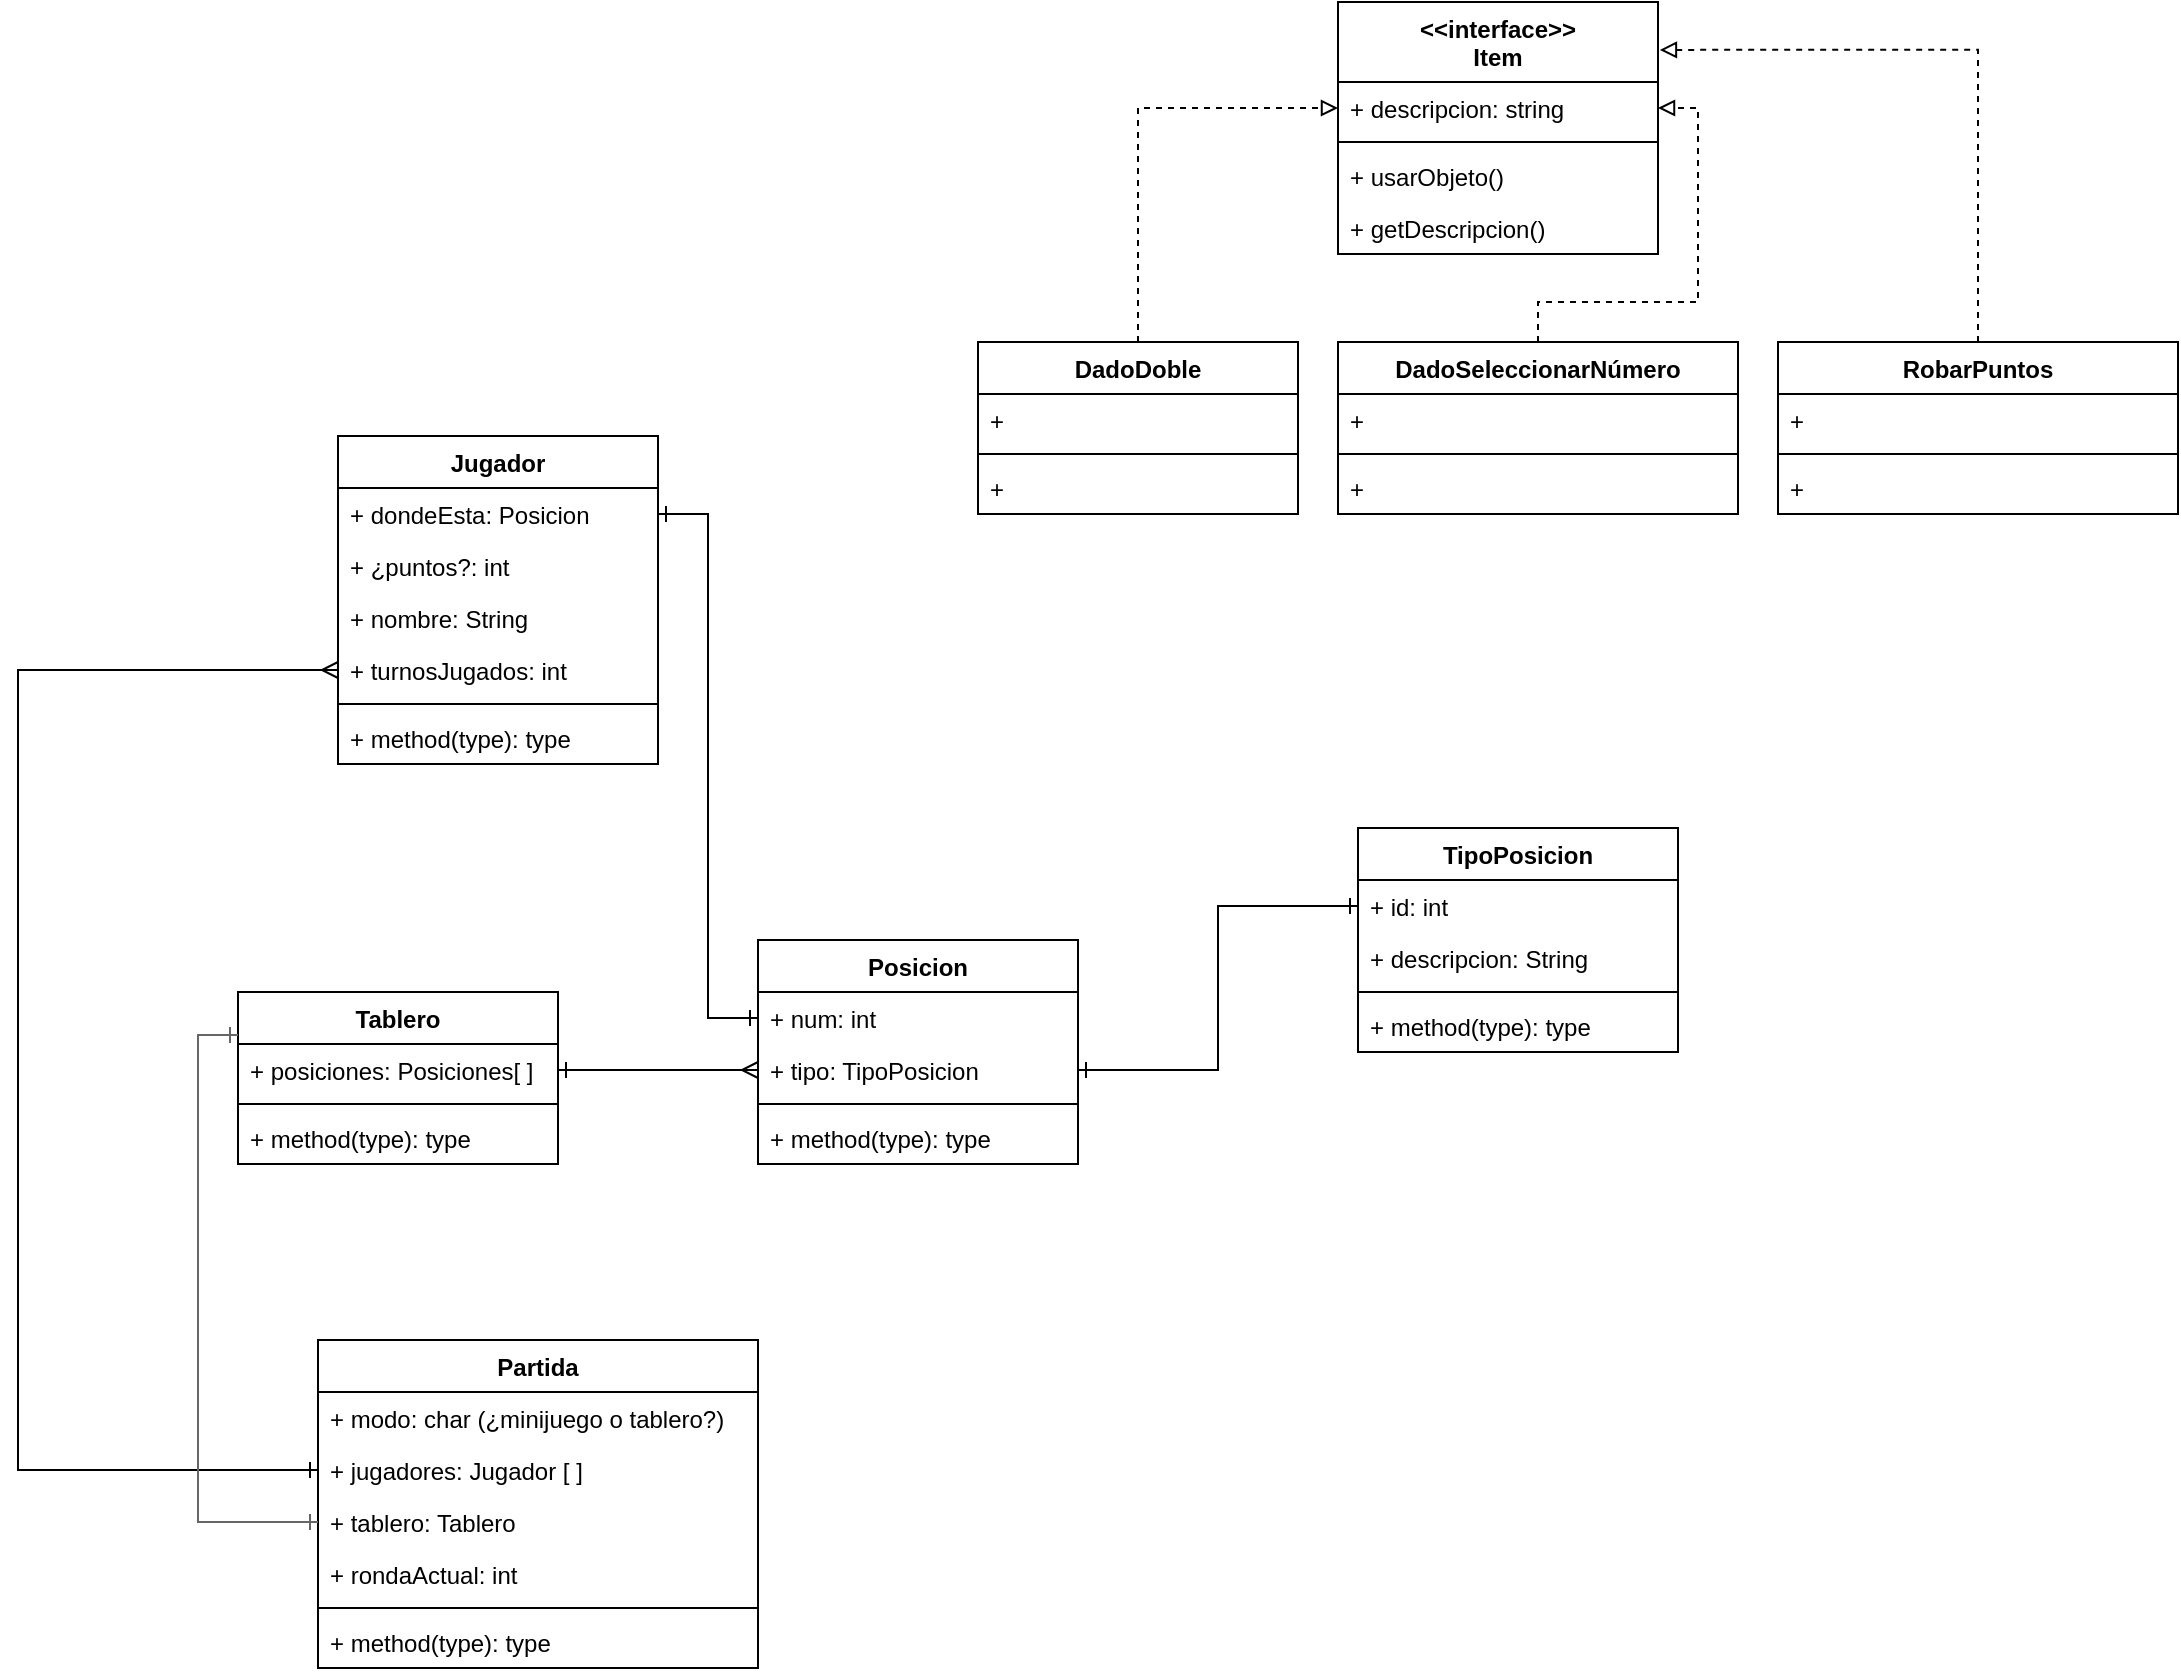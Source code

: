 <mxfile pages="1" version="11.2.8" type="github"><diagram name="Page-1" id="c4acf3e9-155e-7222-9cf6-157b1a14988f"><mxGraphModel dx="1408" dy="1809" grid="1" gridSize="10" guides="1" tooltips="1" connect="1" arrows="1" fold="1" page="1" pageScale="1" pageWidth="850" pageHeight="1100" background="#ffffff" math="0" shadow="0"><root><mxCell id="0"/><mxCell id="1" parent="0"/><mxCell id="UISwAt4YMqUdB4dOmK9G-1" value="Tablero" style="swimlane;fontStyle=1;align=center;verticalAlign=top;childLayout=stackLayout;horizontal=1;startSize=26;horizontalStack=0;resizeParent=1;resizeParentMax=0;resizeLast=0;collapsible=1;marginBottom=0;" parent="1" vertex="1"><mxGeometry x="230" y="185" width="160" height="86" as="geometry"/></mxCell><mxCell id="UISwAt4YMqUdB4dOmK9G-2" value="+ posiciones: Posiciones[ ]" style="text;strokeColor=none;fillColor=none;align=left;verticalAlign=top;spacingLeft=4;spacingRight=4;overflow=hidden;rotatable=0;points=[[0,0.5],[1,0.5]];portConstraint=eastwest;" parent="UISwAt4YMqUdB4dOmK9G-1" vertex="1"><mxGeometry y="26" width="160" height="26" as="geometry"/></mxCell><mxCell id="UISwAt4YMqUdB4dOmK9G-3" value="" style="line;strokeWidth=1;fillColor=none;align=left;verticalAlign=middle;spacingTop=-1;spacingLeft=3;spacingRight=3;rotatable=0;labelPosition=right;points=[];portConstraint=eastwest;" parent="UISwAt4YMqUdB4dOmK9G-1" vertex="1"><mxGeometry y="52" width="160" height="8" as="geometry"/></mxCell><mxCell id="UISwAt4YMqUdB4dOmK9G-4" value="+ method(type): type" style="text;strokeColor=none;fillColor=none;align=left;verticalAlign=top;spacingLeft=4;spacingRight=4;overflow=hidden;rotatable=0;points=[[0,0.5],[1,0.5]];portConstraint=eastwest;" parent="UISwAt4YMqUdB4dOmK9G-1" vertex="1"><mxGeometry y="60" width="160" height="26" as="geometry"/></mxCell><mxCell id="k8qd7nkti8jpO9gWt1fe-6" style="edgeStyle=orthogonalEdgeStyle;rounded=0;orthogonalLoop=1;jettySize=auto;html=1;exitX=1;exitY=0.5;exitDx=0;exitDy=0;entryX=0;entryY=0.5;entryDx=0;entryDy=0;endArrow=ERone;endFill=0;startArrow=ERone;startFill=0;" edge="1" parent="1" source="UISwAt4YMqUdB4dOmK9G-14" target="k8qd7nkti8jpO9gWt1fe-2"><mxGeometry relative="1" as="geometry"/></mxCell><mxCell id="UISwAt4YMqUdB4dOmK9G-10" value="Posicion" style="swimlane;fontStyle=1;align=center;verticalAlign=top;childLayout=stackLayout;horizontal=1;startSize=26;horizontalStack=0;resizeParent=1;resizeParentMax=0;resizeLast=0;collapsible=1;marginBottom=0;" parent="1" vertex="1"><mxGeometry x="490" y="159" width="160" height="112" as="geometry"><mxRectangle x="490" y="159" width="80" height="26" as="alternateBounds"/></mxGeometry></mxCell><mxCell id="UISwAt4YMqUdB4dOmK9G-11" value="+ num: int" style="text;strokeColor=none;fillColor=none;align=left;verticalAlign=top;spacingLeft=4;spacingRight=4;overflow=hidden;rotatable=0;points=[[0,0.5],[1,0.5]];portConstraint=eastwest;" parent="UISwAt4YMqUdB4dOmK9G-10" vertex="1"><mxGeometry y="26" width="160" height="26" as="geometry"/></mxCell><mxCell id="UISwAt4YMqUdB4dOmK9G-14" value="+ tipo: TipoPosicion" style="text;strokeColor=none;fillColor=none;align=left;verticalAlign=top;spacingLeft=4;spacingRight=4;overflow=hidden;rotatable=0;points=[[0,0.5],[1,0.5]];portConstraint=eastwest;" parent="UISwAt4YMqUdB4dOmK9G-10" vertex="1"><mxGeometry y="52" width="160" height="26" as="geometry"/></mxCell><mxCell id="UISwAt4YMqUdB4dOmK9G-12" value="" style="line;strokeWidth=1;fillColor=none;align=left;verticalAlign=middle;spacingTop=-1;spacingLeft=3;spacingRight=3;rotatable=0;labelPosition=right;points=[];portConstraint=eastwest;" parent="UISwAt4YMqUdB4dOmK9G-10" vertex="1"><mxGeometry y="78" width="160" height="8" as="geometry"/></mxCell><mxCell id="UISwAt4YMqUdB4dOmK9G-13" value="+ method(type): type" style="text;strokeColor=none;fillColor=none;align=left;verticalAlign=top;spacingLeft=4;spacingRight=4;overflow=hidden;rotatable=0;points=[[0,0.5],[1,0.5]];portConstraint=eastwest;" parent="UISwAt4YMqUdB4dOmK9G-10" vertex="1"><mxGeometry y="86" width="160" height="26" as="geometry"/></mxCell><mxCell id="UISwAt4YMqUdB4dOmK9G-15" style="edgeStyle=orthogonalEdgeStyle;rounded=0;orthogonalLoop=1;jettySize=auto;html=1;exitX=1;exitY=0.5;exitDx=0;exitDy=0;endArrow=ERmany;endFill=0;startArrow=ERone;startFill=0;" parent="1" source="UISwAt4YMqUdB4dOmK9G-2" edge="1"><mxGeometry relative="1" as="geometry"><mxPoint x="490" y="224" as="targetPoint"/></mxGeometry></mxCell><mxCell id="k8qd7nkti8jpO9gWt1fe-1" value="TipoPosicion" style="swimlane;fontStyle=1;align=center;verticalAlign=top;childLayout=stackLayout;horizontal=1;startSize=26;horizontalStack=0;resizeParent=1;resizeParentMax=0;resizeLast=0;collapsible=1;marginBottom=0;" vertex="1" parent="1"><mxGeometry x="790" y="103" width="160" height="112" as="geometry"/></mxCell><mxCell id="k8qd7nkti8jpO9gWt1fe-2" value="+ id: int" style="text;strokeColor=none;fillColor=none;align=left;verticalAlign=top;spacingLeft=4;spacingRight=4;overflow=hidden;rotatable=0;points=[[0,0.5],[1,0.5]];portConstraint=eastwest;" vertex="1" parent="k8qd7nkti8jpO9gWt1fe-1"><mxGeometry y="26" width="160" height="26" as="geometry"/></mxCell><mxCell id="k8qd7nkti8jpO9gWt1fe-5" value="+ descripcion: String" style="text;strokeColor=none;fillColor=none;align=left;verticalAlign=top;spacingLeft=4;spacingRight=4;overflow=hidden;rotatable=0;points=[[0,0.5],[1,0.5]];portConstraint=eastwest;" vertex="1" parent="k8qd7nkti8jpO9gWt1fe-1"><mxGeometry y="52" width="160" height="26" as="geometry"/></mxCell><mxCell id="k8qd7nkti8jpO9gWt1fe-3" value="" style="line;strokeWidth=1;fillColor=none;align=left;verticalAlign=middle;spacingTop=-1;spacingLeft=3;spacingRight=3;rotatable=0;labelPosition=right;points=[];portConstraint=eastwest;" vertex="1" parent="k8qd7nkti8jpO9gWt1fe-1"><mxGeometry y="78" width="160" height="8" as="geometry"/></mxCell><mxCell id="k8qd7nkti8jpO9gWt1fe-4" value="+ method(type): type" style="text;strokeColor=none;fillColor=none;align=left;verticalAlign=top;spacingLeft=4;spacingRight=4;overflow=hidden;rotatable=0;points=[[0,0.5],[1,0.5]];portConstraint=eastwest;" vertex="1" parent="k8qd7nkti8jpO9gWt1fe-1"><mxGeometry y="86" width="160" height="26" as="geometry"/></mxCell><mxCell id="k8qd7nkti8jpO9gWt1fe-7" value="Jugador" style="swimlane;fontStyle=1;align=center;verticalAlign=top;childLayout=stackLayout;horizontal=1;startSize=26;horizontalStack=0;resizeParent=1;resizeParentMax=0;resizeLast=0;collapsible=1;marginBottom=0;" vertex="1" parent="1"><mxGeometry x="280" y="-93" width="160" height="164" as="geometry"/></mxCell><mxCell id="k8qd7nkti8jpO9gWt1fe-8" value="+ dondeEsta: Posicion" style="text;strokeColor=none;fillColor=none;align=left;verticalAlign=top;spacingLeft=4;spacingRight=4;overflow=hidden;rotatable=0;points=[[0,0.5],[1,0.5]];portConstraint=eastwest;" vertex="1" parent="k8qd7nkti8jpO9gWt1fe-7"><mxGeometry y="26" width="160" height="26" as="geometry"/></mxCell><mxCell id="k8qd7nkti8jpO9gWt1fe-11" value="+ ¿puntos?: int" style="text;strokeColor=none;fillColor=none;align=left;verticalAlign=top;spacingLeft=4;spacingRight=4;overflow=hidden;rotatable=0;points=[[0,0.5],[1,0.5]];portConstraint=eastwest;" vertex="1" parent="k8qd7nkti8jpO9gWt1fe-7"><mxGeometry y="52" width="160" height="26" as="geometry"/></mxCell><mxCell id="k8qd7nkti8jpO9gWt1fe-27" value="+ nombre: String" style="text;strokeColor=none;fillColor=none;align=left;verticalAlign=top;spacingLeft=4;spacingRight=4;overflow=hidden;rotatable=0;points=[[0,0.5],[1,0.5]];portConstraint=eastwest;" vertex="1" parent="k8qd7nkti8jpO9gWt1fe-7"><mxGeometry y="78" width="160" height="26" as="geometry"/></mxCell><mxCell id="k8qd7nkti8jpO9gWt1fe-12" value="+ turnosJugados: int" style="text;strokeColor=none;fillColor=none;align=left;verticalAlign=top;spacingLeft=4;spacingRight=4;overflow=hidden;rotatable=0;points=[[0,0.5],[1,0.5]];portConstraint=eastwest;" vertex="1" parent="k8qd7nkti8jpO9gWt1fe-7"><mxGeometry y="104" width="160" height="26" as="geometry"/></mxCell><mxCell id="k8qd7nkti8jpO9gWt1fe-9" value="" style="line;strokeWidth=1;fillColor=none;align=left;verticalAlign=middle;spacingTop=-1;spacingLeft=3;spacingRight=3;rotatable=0;labelPosition=right;points=[];portConstraint=eastwest;" vertex="1" parent="k8qd7nkti8jpO9gWt1fe-7"><mxGeometry y="130" width="160" height="8" as="geometry"/></mxCell><mxCell id="k8qd7nkti8jpO9gWt1fe-10" value="+ method(type): type" style="text;strokeColor=none;fillColor=none;align=left;verticalAlign=top;spacingLeft=4;spacingRight=4;overflow=hidden;rotatable=0;points=[[0,0.5],[1,0.5]];portConstraint=eastwest;" vertex="1" parent="k8qd7nkti8jpO9gWt1fe-7"><mxGeometry y="138" width="160" height="26" as="geometry"/></mxCell><mxCell id="k8qd7nkti8jpO9gWt1fe-13" style="edgeStyle=orthogonalEdgeStyle;rounded=0;orthogonalLoop=1;jettySize=auto;html=1;exitX=1;exitY=0.5;exitDx=0;exitDy=0;entryX=0;entryY=0.5;entryDx=0;entryDy=0;startArrow=ERone;startFill=0;endArrow=ERone;endFill=0;" edge="1" parent="1" source="k8qd7nkti8jpO9gWt1fe-8" target="UISwAt4YMqUdB4dOmK9G-11"><mxGeometry relative="1" as="geometry"/></mxCell><mxCell id="k8qd7nkti8jpO9gWt1fe-14" value="Partida" style="swimlane;fontStyle=1;align=center;verticalAlign=top;childLayout=stackLayout;horizontal=1;startSize=26;horizontalStack=0;resizeParent=1;resizeParentMax=0;resizeLast=0;collapsible=1;marginBottom=0;" vertex="1" parent="1"><mxGeometry x="270" y="359" width="220" height="164" as="geometry"/></mxCell><mxCell id="k8qd7nkti8jpO9gWt1fe-15" value="+ modo: char (¿minijuego o tablero?)" style="text;strokeColor=none;fillColor=none;align=left;verticalAlign=top;spacingLeft=4;spacingRight=4;overflow=hidden;rotatable=0;points=[[0,0.5],[1,0.5]];portConstraint=eastwest;" vertex="1" parent="k8qd7nkti8jpO9gWt1fe-14"><mxGeometry y="26" width="220" height="26" as="geometry"/></mxCell><mxCell id="k8qd7nkti8jpO9gWt1fe-18" value="+ jugadores: Jugador [ ]" style="text;strokeColor=none;fillColor=none;align=left;verticalAlign=top;spacingLeft=4;spacingRight=4;overflow=hidden;rotatable=0;points=[[0,0.5],[1,0.5]];portConstraint=eastwest;" vertex="1" parent="k8qd7nkti8jpO9gWt1fe-14"><mxGeometry y="52" width="220" height="26" as="geometry"/></mxCell><mxCell id="k8qd7nkti8jpO9gWt1fe-19" value="+ tablero: Tablero" style="text;strokeColor=none;fillColor=none;align=left;verticalAlign=top;spacingLeft=4;spacingRight=4;overflow=hidden;rotatable=0;points=[[0,0.5],[1,0.5]];portConstraint=eastwest;" vertex="1" parent="k8qd7nkti8jpO9gWt1fe-14"><mxGeometry y="78" width="220" height="26" as="geometry"/></mxCell><mxCell id="k8qd7nkti8jpO9gWt1fe-26" value="+ rondaActual: int" style="text;strokeColor=none;fillColor=none;align=left;verticalAlign=top;spacingLeft=4;spacingRight=4;overflow=hidden;rotatable=0;points=[[0,0.5],[1,0.5]];portConstraint=eastwest;" vertex="1" parent="k8qd7nkti8jpO9gWt1fe-14"><mxGeometry y="104" width="220" height="26" as="geometry"/></mxCell><mxCell id="k8qd7nkti8jpO9gWt1fe-16" value="" style="line;strokeWidth=1;fillColor=none;align=left;verticalAlign=middle;spacingTop=-1;spacingLeft=3;spacingRight=3;rotatable=0;labelPosition=right;points=[];portConstraint=eastwest;" vertex="1" parent="k8qd7nkti8jpO9gWt1fe-14"><mxGeometry y="130" width="220" height="8" as="geometry"/></mxCell><mxCell id="k8qd7nkti8jpO9gWt1fe-17" value="+ method(type): type" style="text;strokeColor=none;fillColor=none;align=left;verticalAlign=top;spacingLeft=4;spacingRight=4;overflow=hidden;rotatable=0;points=[[0,0.5],[1,0.5]];portConstraint=eastwest;" vertex="1" parent="k8qd7nkti8jpO9gWt1fe-14"><mxGeometry y="138" width="220" height="26" as="geometry"/></mxCell><mxCell id="k8qd7nkti8jpO9gWt1fe-20" style="edgeStyle=orthogonalEdgeStyle;rounded=0;orthogonalLoop=1;jettySize=auto;html=1;exitX=0;exitY=0.5;exitDx=0;exitDy=0;entryX=0;entryY=0.5;entryDx=0;entryDy=0;startArrow=ERone;startFill=0;endArrow=ERmany;endFill=0;" edge="1" parent="1" source="k8qd7nkti8jpO9gWt1fe-18" target="k8qd7nkti8jpO9gWt1fe-12"><mxGeometry relative="1" as="geometry"><Array as="points"><mxPoint x="120" y="424"/><mxPoint x="120" y="24"/></Array></mxGeometry></mxCell><mxCell id="k8qd7nkti8jpO9gWt1fe-35" style="edgeStyle=orthogonalEdgeStyle;rounded=0;orthogonalLoop=1;jettySize=auto;html=1;exitX=0.5;exitY=0;exitDx=0;exitDy=0;entryX=0;entryY=0.5;entryDx=0;entryDy=0;startArrow=none;startFill=0;endArrow=block;endFill=0;dashed=1;" edge="1" parent="1" source="k8qd7nkti8jpO9gWt1fe-22" target="k8qd7nkti8jpO9gWt1fe-42"><mxGeometry relative="1" as="geometry"><mxPoint x="740" y="-230" as="targetPoint"/></mxGeometry></mxCell><mxCell id="k8qd7nkti8jpO9gWt1fe-22" value="DadoDoble" style="swimlane;fontStyle=1;align=center;verticalAlign=top;childLayout=stackLayout;horizontal=1;startSize=26;horizontalStack=0;resizeParent=1;resizeParentMax=0;resizeLast=0;collapsible=1;marginBottom=0;" vertex="1" parent="1"><mxGeometry x="600" y="-140" width="160" height="86" as="geometry"/></mxCell><mxCell id="k8qd7nkti8jpO9gWt1fe-23" value="+" style="text;strokeColor=none;fillColor=none;align=left;verticalAlign=top;spacingLeft=4;spacingRight=4;overflow=hidden;rotatable=0;points=[[0,0.5],[1,0.5]];portConstraint=eastwest;" vertex="1" parent="k8qd7nkti8jpO9gWt1fe-22"><mxGeometry y="26" width="160" height="26" as="geometry"/></mxCell><mxCell id="k8qd7nkti8jpO9gWt1fe-24" value="" style="line;strokeWidth=1;fillColor=none;align=left;verticalAlign=middle;spacingTop=-1;spacingLeft=3;spacingRight=3;rotatable=0;labelPosition=right;points=[];portConstraint=eastwest;" vertex="1" parent="k8qd7nkti8jpO9gWt1fe-22"><mxGeometry y="52" width="160" height="8" as="geometry"/></mxCell><mxCell id="k8qd7nkti8jpO9gWt1fe-25" value="+" style="text;strokeColor=none;fillColor=none;align=left;verticalAlign=top;spacingLeft=4;spacingRight=4;overflow=hidden;rotatable=0;points=[[0,0.5],[1,0.5]];portConstraint=eastwest;" vertex="1" parent="k8qd7nkti8jpO9gWt1fe-22"><mxGeometry y="60" width="160" height="26" as="geometry"/></mxCell><mxCell id="k8qd7nkti8jpO9gWt1fe-28" style="edgeStyle=orthogonalEdgeStyle;rounded=0;orthogonalLoop=1;jettySize=auto;html=1;exitX=0;exitY=0.5;exitDx=0;exitDy=0;entryX=0;entryY=0.25;entryDx=0;entryDy=0;startArrow=ERone;startFill=0;endArrow=ERone;endFill=0;fillColor=#f5f5f5;strokeColor=#666666;" edge="1" parent="1" source="k8qd7nkti8jpO9gWt1fe-19" target="UISwAt4YMqUdB4dOmK9G-1"><mxGeometry relative="1" as="geometry"/></mxCell><mxCell id="k8qd7nkti8jpO9gWt1fe-37" value="&lt;&lt;interface&gt;&gt;&#10;Item" style="swimlane;fontStyle=1;align=center;verticalAlign=top;childLayout=stackLayout;horizontal=1;startSize=40;horizontalStack=0;resizeParent=1;resizeParentMax=0;resizeLast=0;collapsible=1;marginBottom=0;" vertex="1" parent="1"><mxGeometry x="780" y="-310" width="160" height="126" as="geometry"/></mxCell><mxCell id="k8qd7nkti8jpO9gWt1fe-42" value="+ descripcion: string" style="text;strokeColor=none;fillColor=none;align=left;verticalAlign=top;spacingLeft=4;spacingRight=4;overflow=hidden;rotatable=0;points=[[0,0.5],[1,0.5]];portConstraint=eastwest;" vertex="1" parent="k8qd7nkti8jpO9gWt1fe-37"><mxGeometry y="40" width="160" height="26" as="geometry"/></mxCell><mxCell id="k8qd7nkti8jpO9gWt1fe-39" value="" style="line;strokeWidth=1;fillColor=none;align=left;verticalAlign=middle;spacingTop=-1;spacingLeft=3;spacingRight=3;rotatable=0;labelPosition=right;points=[];portConstraint=eastwest;" vertex="1" parent="k8qd7nkti8jpO9gWt1fe-37"><mxGeometry y="66" width="160" height="8" as="geometry"/></mxCell><mxCell id="k8qd7nkti8jpO9gWt1fe-40" value="+ usarObjeto()" style="text;strokeColor=none;fillColor=none;align=left;verticalAlign=top;spacingLeft=4;spacingRight=4;overflow=hidden;rotatable=0;points=[[0,0.5],[1,0.5]];portConstraint=eastwest;" vertex="1" parent="k8qd7nkti8jpO9gWt1fe-37"><mxGeometry y="74" width="160" height="26" as="geometry"/></mxCell><mxCell id="k8qd7nkti8jpO9gWt1fe-41" value="+ getDescripcion()" style="text;strokeColor=none;fillColor=none;align=left;verticalAlign=top;spacingLeft=4;spacingRight=4;overflow=hidden;rotatable=0;points=[[0,0.5],[1,0.5]];portConstraint=eastwest;" vertex="1" parent="k8qd7nkti8jpO9gWt1fe-37"><mxGeometry y="100" width="160" height="26" as="geometry"/></mxCell><mxCell id="k8qd7nkti8jpO9gWt1fe-51" style="edgeStyle=orthogonalEdgeStyle;rounded=0;orthogonalLoop=1;jettySize=auto;html=1;exitX=0.5;exitY=0;exitDx=0;exitDy=0;entryX=1;entryY=0.5;entryDx=0;entryDy=0;dashed=1;startArrow=none;startFill=0;endArrow=block;endFill=0;" edge="1" parent="1" source="k8qd7nkti8jpO9gWt1fe-43" target="k8qd7nkti8jpO9gWt1fe-42"><mxGeometry relative="1" as="geometry"><Array as="points"><mxPoint x="880" y="-160"/><mxPoint x="960" y="-160"/><mxPoint x="960" y="-257"/></Array></mxGeometry></mxCell><mxCell id="k8qd7nkti8jpO9gWt1fe-43" value="DadoSeleccionarNúmero" style="swimlane;fontStyle=1;align=center;verticalAlign=top;childLayout=stackLayout;horizontal=1;startSize=26;horizontalStack=0;resizeParent=1;resizeParentMax=0;resizeLast=0;collapsible=1;marginBottom=0;" vertex="1" parent="1"><mxGeometry x="780" y="-140" width="200" height="86" as="geometry"/></mxCell><mxCell id="k8qd7nkti8jpO9gWt1fe-44" value="+" style="text;strokeColor=none;fillColor=none;align=left;verticalAlign=top;spacingLeft=4;spacingRight=4;overflow=hidden;rotatable=0;points=[[0,0.5],[1,0.5]];portConstraint=eastwest;" vertex="1" parent="k8qd7nkti8jpO9gWt1fe-43"><mxGeometry y="26" width="200" height="26" as="geometry"/></mxCell><mxCell id="k8qd7nkti8jpO9gWt1fe-45" value="" style="line;strokeWidth=1;fillColor=none;align=left;verticalAlign=middle;spacingTop=-1;spacingLeft=3;spacingRight=3;rotatable=0;labelPosition=right;points=[];portConstraint=eastwest;" vertex="1" parent="k8qd7nkti8jpO9gWt1fe-43"><mxGeometry y="52" width="200" height="8" as="geometry"/></mxCell><mxCell id="k8qd7nkti8jpO9gWt1fe-46" value="+" style="text;strokeColor=none;fillColor=none;align=left;verticalAlign=top;spacingLeft=4;spacingRight=4;overflow=hidden;rotatable=0;points=[[0,0.5],[1,0.5]];portConstraint=eastwest;" vertex="1" parent="k8qd7nkti8jpO9gWt1fe-43"><mxGeometry y="60" width="200" height="26" as="geometry"/></mxCell><mxCell id="k8qd7nkti8jpO9gWt1fe-52" style="edgeStyle=orthogonalEdgeStyle;rounded=0;orthogonalLoop=1;jettySize=auto;html=1;exitX=0.5;exitY=0;exitDx=0;exitDy=0;entryX=1.006;entryY=0.19;entryDx=0;entryDy=0;entryPerimeter=0;dashed=1;startArrow=none;startFill=0;endArrow=block;endFill=0;" edge="1" parent="1" source="k8qd7nkti8jpO9gWt1fe-47" target="k8qd7nkti8jpO9gWt1fe-37"><mxGeometry relative="1" as="geometry"/></mxCell><mxCell id="k8qd7nkti8jpO9gWt1fe-47" value="RobarPuntos" style="swimlane;fontStyle=1;align=center;verticalAlign=top;childLayout=stackLayout;horizontal=1;startSize=26;horizontalStack=0;resizeParent=1;resizeParentMax=0;resizeLast=0;collapsible=1;marginBottom=0;" vertex="1" parent="1"><mxGeometry x="1000" y="-140" width="200" height="86" as="geometry"/></mxCell><mxCell id="k8qd7nkti8jpO9gWt1fe-48" value="+" style="text;strokeColor=none;fillColor=none;align=left;verticalAlign=top;spacingLeft=4;spacingRight=4;overflow=hidden;rotatable=0;points=[[0,0.5],[1,0.5]];portConstraint=eastwest;" vertex="1" parent="k8qd7nkti8jpO9gWt1fe-47"><mxGeometry y="26" width="200" height="26" as="geometry"/></mxCell><mxCell id="k8qd7nkti8jpO9gWt1fe-49" value="" style="line;strokeWidth=1;fillColor=none;align=left;verticalAlign=middle;spacingTop=-1;spacingLeft=3;spacingRight=3;rotatable=0;labelPosition=right;points=[];portConstraint=eastwest;" vertex="1" parent="k8qd7nkti8jpO9gWt1fe-47"><mxGeometry y="52" width="200" height="8" as="geometry"/></mxCell><mxCell id="k8qd7nkti8jpO9gWt1fe-50" value="+" style="text;strokeColor=none;fillColor=none;align=left;verticalAlign=top;spacingLeft=4;spacingRight=4;overflow=hidden;rotatable=0;points=[[0,0.5],[1,0.5]];portConstraint=eastwest;" vertex="1" parent="k8qd7nkti8jpO9gWt1fe-47"><mxGeometry y="60" width="200" height="26" as="geometry"/></mxCell></root></mxGraphModel></diagram></mxfile>